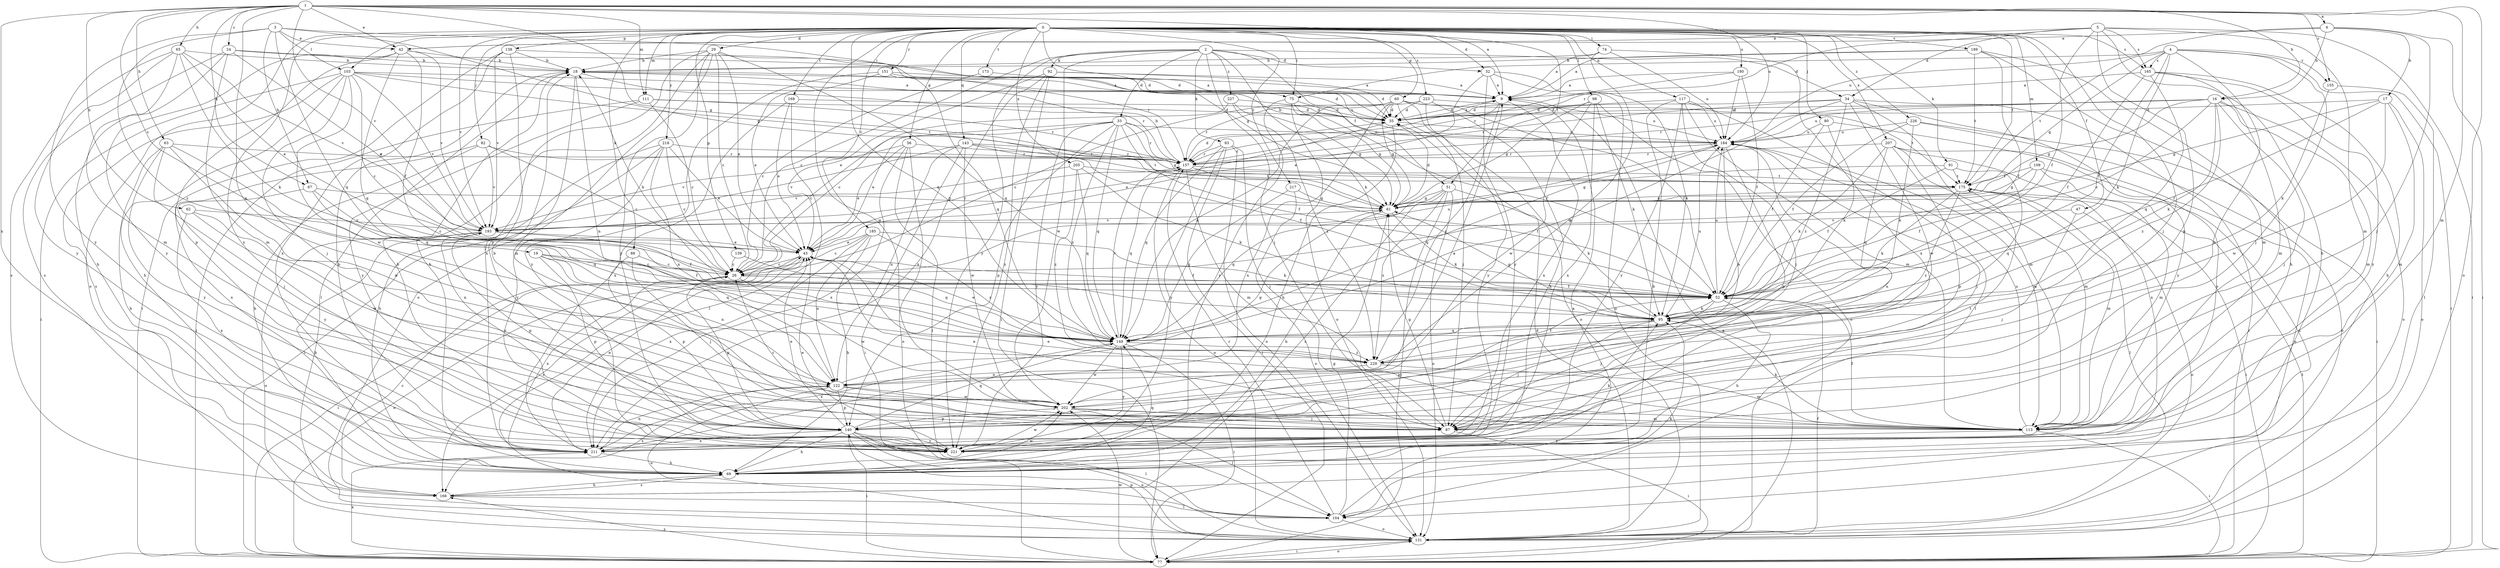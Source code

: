 strict digraph  {
0;
1;
2;
3;
4;
5;
6;
9;
16;
17;
18;
19;
24;
26;
29;
32;
33;
34;
35;
42;
43;
47;
51;
52;
56;
60;
61;
62;
63;
65;
67;
69;
74;
75;
77;
80;
82;
87;
88;
91;
92;
93;
95;
98;
103;
104;
109;
111;
113;
117;
122;
131;
138;
139;
140;
143;
149;
151;
155;
157;
165;
166;
168;
173;
175;
180;
184;
185;
189;
193;
202;
205;
207;
211;
217;
218;
221;
223;
226;
227;
229;
0 -> 29  [label=d];
0 -> 32  [label=d];
0 -> 47  [label=f];
0 -> 51  [label=f];
0 -> 56  [label=g];
0 -> 60  [label=g];
0 -> 61  [label=g];
0 -> 74  [label=i];
0 -> 75  [label=i];
0 -> 80  [label=j];
0 -> 82  [label=j];
0 -> 87  [label=j];
0 -> 88  [label=k];
0 -> 91  [label=k];
0 -> 98  [label=l];
0 -> 103  [label=l];
0 -> 109  [label=m];
0 -> 111  [label=m];
0 -> 117  [label=n];
0 -> 131  [label=o];
0 -> 138  [label=p];
0 -> 139  [label=p];
0 -> 143  [label=q];
0 -> 149  [label=q];
0 -> 151  [label=r];
0 -> 165  [label=s];
0 -> 168  [label=t];
0 -> 173  [label=t];
0 -> 175  [label=t];
0 -> 180  [label=u];
0 -> 185  [label=v];
0 -> 189  [label=v];
0 -> 193  [label=v];
0 -> 202  [label=w];
0 -> 205  [label=x];
0 -> 207  [label=x];
0 -> 217  [label=y];
0 -> 218  [label=y];
0 -> 221  [label=y];
0 -> 223  [label=z];
0 -> 226  [label=z];
1 -> 6  [label=a];
1 -> 9  [label=a];
1 -> 16  [label=b];
1 -> 19  [label=c];
1 -> 24  [label=c];
1 -> 42  [label=e];
1 -> 61  [label=g];
1 -> 62  [label=h];
1 -> 63  [label=h];
1 -> 65  [label=h];
1 -> 67  [label=h];
1 -> 111  [label=m];
1 -> 113  [label=m];
1 -> 122  [label=n];
1 -> 131  [label=o];
1 -> 155  [label=r];
1 -> 184  [label=u];
1 -> 193  [label=v];
1 -> 211  [label=x];
2 -> 26  [label=c];
2 -> 32  [label=d];
2 -> 33  [label=d];
2 -> 34  [label=d];
2 -> 51  [label=f];
2 -> 87  [label=j];
2 -> 92  [label=k];
2 -> 93  [label=k];
2 -> 95  [label=k];
2 -> 202  [label=w];
2 -> 221  [label=y];
2 -> 227  [label=z];
3 -> 42  [label=e];
3 -> 61  [label=g];
3 -> 67  [label=h];
3 -> 75  [label=i];
3 -> 103  [label=l];
3 -> 149  [label=q];
3 -> 221  [label=y];
3 -> 229  [label=z];
4 -> 52  [label=f];
4 -> 61  [label=g];
4 -> 75  [label=i];
4 -> 77  [label=i];
4 -> 87  [label=j];
4 -> 95  [label=k];
4 -> 140  [label=p];
4 -> 155  [label=r];
4 -> 165  [label=s];
4 -> 175  [label=t];
5 -> 34  [label=d];
5 -> 42  [label=e];
5 -> 52  [label=f];
5 -> 69  [label=h];
5 -> 77  [label=i];
5 -> 113  [label=m];
5 -> 140  [label=p];
5 -> 157  [label=r];
5 -> 165  [label=s];
6 -> 16  [label=b];
6 -> 17  [label=b];
6 -> 42  [label=e];
6 -> 77  [label=i];
6 -> 87  [label=j];
6 -> 184  [label=u];
9 -> 35  [label=d];
9 -> 157  [label=r];
9 -> 211  [label=x];
9 -> 229  [label=z];
16 -> 26  [label=c];
16 -> 35  [label=d];
16 -> 61  [label=g];
16 -> 87  [label=j];
16 -> 95  [label=k];
16 -> 113  [label=m];
16 -> 131  [label=o];
16 -> 157  [label=r];
16 -> 184  [label=u];
16 -> 229  [label=z];
17 -> 35  [label=d];
17 -> 52  [label=f];
17 -> 61  [label=g];
17 -> 113  [label=m];
17 -> 131  [label=o];
17 -> 202  [label=w];
18 -> 9  [label=a];
18 -> 104  [label=l];
18 -> 113  [label=m];
18 -> 122  [label=n];
18 -> 157  [label=r];
19 -> 26  [label=c];
19 -> 52  [label=f];
19 -> 122  [label=n];
19 -> 140  [label=p];
19 -> 149  [label=q];
24 -> 18  [label=b];
24 -> 35  [label=d];
24 -> 43  [label=e];
24 -> 69  [label=h];
24 -> 113  [label=m];
24 -> 166  [label=s];
26 -> 52  [label=f];
26 -> 140  [label=p];
26 -> 184  [label=u];
26 -> 202  [label=w];
26 -> 211  [label=x];
29 -> 18  [label=b];
29 -> 26  [label=c];
29 -> 43  [label=e];
29 -> 69  [label=h];
29 -> 131  [label=o];
29 -> 149  [label=q];
29 -> 157  [label=r];
29 -> 211  [label=x];
29 -> 221  [label=y];
32 -> 9  [label=a];
32 -> 43  [label=e];
32 -> 95  [label=k];
32 -> 131  [label=o];
32 -> 221  [label=y];
33 -> 26  [label=c];
33 -> 43  [label=e];
33 -> 52  [label=f];
33 -> 61  [label=g];
33 -> 140  [label=p];
33 -> 149  [label=q];
33 -> 157  [label=r];
33 -> 184  [label=u];
33 -> 221  [label=y];
33 -> 229  [label=z];
34 -> 35  [label=d];
34 -> 77  [label=i];
34 -> 113  [label=m];
34 -> 149  [label=q];
34 -> 157  [label=r];
34 -> 202  [label=w];
34 -> 221  [label=y];
34 -> 229  [label=z];
35 -> 9  [label=a];
35 -> 43  [label=e];
35 -> 69  [label=h];
35 -> 184  [label=u];
42 -> 18  [label=b];
42 -> 52  [label=f];
42 -> 140  [label=p];
42 -> 149  [label=q];
42 -> 193  [label=v];
42 -> 221  [label=y];
43 -> 26  [label=c];
43 -> 52  [label=f];
43 -> 77  [label=i];
43 -> 166  [label=s];
47 -> 87  [label=j];
47 -> 131  [label=o];
47 -> 193  [label=v];
51 -> 61  [label=g];
51 -> 77  [label=i];
51 -> 95  [label=k];
51 -> 131  [label=o];
51 -> 149  [label=q];
51 -> 166  [label=s];
51 -> 229  [label=z];
52 -> 18  [label=b];
52 -> 69  [label=h];
52 -> 87  [label=j];
52 -> 95  [label=k];
52 -> 184  [label=u];
56 -> 43  [label=e];
56 -> 104  [label=l];
56 -> 131  [label=o];
56 -> 157  [label=r];
56 -> 193  [label=v];
56 -> 211  [label=x];
60 -> 26  [label=c];
60 -> 35  [label=d];
60 -> 52  [label=f];
60 -> 61  [label=g];
60 -> 87  [label=j];
60 -> 131  [label=o];
60 -> 149  [label=q];
60 -> 175  [label=t];
60 -> 211  [label=x];
61 -> 35  [label=d];
61 -> 69  [label=h];
61 -> 95  [label=k];
61 -> 193  [label=v];
62 -> 122  [label=n];
62 -> 193  [label=v];
62 -> 202  [label=w];
62 -> 211  [label=x];
63 -> 69  [label=h];
63 -> 87  [label=j];
63 -> 149  [label=q];
63 -> 157  [label=r];
63 -> 202  [label=w];
63 -> 221  [label=y];
65 -> 18  [label=b];
65 -> 43  [label=e];
65 -> 95  [label=k];
65 -> 113  [label=m];
65 -> 166  [label=s];
65 -> 193  [label=v];
65 -> 221  [label=y];
67 -> 26  [label=c];
67 -> 61  [label=g];
67 -> 149  [label=q];
67 -> 221  [label=y];
69 -> 149  [label=q];
69 -> 166  [label=s];
69 -> 202  [label=w];
74 -> 9  [label=a];
74 -> 18  [label=b];
74 -> 122  [label=n];
74 -> 184  [label=u];
74 -> 211  [label=x];
75 -> 35  [label=d];
75 -> 52  [label=f];
75 -> 61  [label=g];
75 -> 131  [label=o];
75 -> 221  [label=y];
77 -> 9  [label=a];
77 -> 43  [label=e];
77 -> 131  [label=o];
77 -> 166  [label=s];
77 -> 175  [label=t];
77 -> 202  [label=w];
77 -> 211  [label=x];
80 -> 52  [label=f];
80 -> 95  [label=k];
80 -> 184  [label=u];
80 -> 221  [label=y];
82 -> 26  [label=c];
82 -> 69  [label=h];
82 -> 157  [label=r];
82 -> 193  [label=v];
82 -> 211  [label=x];
87 -> 26  [label=c];
87 -> 43  [label=e];
87 -> 61  [label=g];
87 -> 77  [label=i];
88 -> 26  [label=c];
88 -> 87  [label=j];
88 -> 140  [label=p];
91 -> 52  [label=f];
91 -> 61  [label=g];
91 -> 149  [label=q];
91 -> 175  [label=t];
92 -> 9  [label=a];
92 -> 35  [label=d];
92 -> 43  [label=e];
92 -> 77  [label=i];
92 -> 211  [label=x];
92 -> 221  [label=y];
93 -> 77  [label=i];
93 -> 87  [label=j];
93 -> 131  [label=o];
93 -> 149  [label=q];
93 -> 157  [label=r];
93 -> 221  [label=y];
95 -> 61  [label=g];
95 -> 87  [label=j];
95 -> 140  [label=p];
95 -> 149  [label=q];
95 -> 184  [label=u];
98 -> 35  [label=d];
98 -> 61  [label=g];
98 -> 95  [label=k];
98 -> 131  [label=o];
98 -> 202  [label=w];
98 -> 211  [label=x];
103 -> 9  [label=a];
103 -> 26  [label=c];
103 -> 35  [label=d];
103 -> 69  [label=h];
103 -> 77  [label=i];
103 -> 87  [label=j];
103 -> 166  [label=s];
103 -> 175  [label=t];
103 -> 193  [label=v];
103 -> 202  [label=w];
104 -> 9  [label=a];
104 -> 61  [label=g];
104 -> 95  [label=k];
104 -> 131  [label=o];
104 -> 157  [label=r];
109 -> 52  [label=f];
109 -> 61  [label=g];
109 -> 113  [label=m];
109 -> 166  [label=s];
109 -> 175  [label=t];
111 -> 26  [label=c];
111 -> 35  [label=d];
111 -> 77  [label=i];
111 -> 157  [label=r];
111 -> 221  [label=y];
113 -> 43  [label=e];
113 -> 52  [label=f];
113 -> 77  [label=i];
113 -> 95  [label=k];
113 -> 184  [label=u];
113 -> 221  [label=y];
117 -> 35  [label=d];
117 -> 69  [label=h];
117 -> 87  [label=j];
117 -> 104  [label=l];
117 -> 113  [label=m];
117 -> 184  [label=u];
117 -> 221  [label=y];
122 -> 61  [label=g];
122 -> 87  [label=j];
122 -> 131  [label=o];
122 -> 140  [label=p];
122 -> 166  [label=s];
122 -> 202  [label=w];
131 -> 35  [label=d];
131 -> 52  [label=f];
131 -> 77  [label=i];
131 -> 140  [label=p];
138 -> 18  [label=b];
138 -> 35  [label=d];
138 -> 77  [label=i];
138 -> 140  [label=p];
138 -> 193  [label=v];
138 -> 211  [label=x];
139 -> 26  [label=c];
139 -> 149  [label=q];
140 -> 18  [label=b];
140 -> 43  [label=e];
140 -> 69  [label=h];
140 -> 77  [label=i];
140 -> 104  [label=l];
140 -> 131  [label=o];
140 -> 149  [label=q];
140 -> 175  [label=t];
140 -> 184  [label=u];
140 -> 193  [label=v];
140 -> 211  [label=x];
140 -> 221  [label=y];
143 -> 52  [label=f];
143 -> 77  [label=i];
143 -> 122  [label=n];
143 -> 157  [label=r];
143 -> 175  [label=t];
143 -> 193  [label=v];
143 -> 202  [label=w];
149 -> 43  [label=e];
149 -> 77  [label=i];
149 -> 157  [label=r];
149 -> 202  [label=w];
149 -> 211  [label=x];
149 -> 221  [label=y];
149 -> 229  [label=z];
151 -> 9  [label=a];
151 -> 43  [label=e];
151 -> 149  [label=q];
151 -> 184  [label=u];
151 -> 221  [label=y];
155 -> 95  [label=k];
155 -> 104  [label=l];
157 -> 18  [label=b];
157 -> 35  [label=d];
157 -> 52  [label=f];
157 -> 113  [label=m];
157 -> 131  [label=o];
157 -> 149  [label=q];
157 -> 175  [label=t];
165 -> 9  [label=a];
165 -> 52  [label=f];
165 -> 69  [label=h];
165 -> 113  [label=m];
165 -> 149  [label=q];
165 -> 221  [label=y];
166 -> 26  [label=c];
166 -> 69  [label=h];
166 -> 104  [label=l];
168 -> 35  [label=d];
168 -> 43  [label=e];
168 -> 104  [label=l];
168 -> 211  [label=x];
173 -> 9  [label=a];
173 -> 26  [label=c];
175 -> 61  [label=g];
175 -> 77  [label=i];
175 -> 95  [label=k];
175 -> 104  [label=l];
175 -> 113  [label=m];
175 -> 229  [label=z];
180 -> 9  [label=a];
180 -> 52  [label=f];
180 -> 157  [label=r];
180 -> 184  [label=u];
184 -> 18  [label=b];
184 -> 87  [label=j];
184 -> 113  [label=m];
184 -> 122  [label=n];
184 -> 140  [label=p];
184 -> 149  [label=q];
184 -> 157  [label=r];
185 -> 26  [label=c];
185 -> 43  [label=e];
185 -> 69  [label=h];
185 -> 95  [label=k];
185 -> 122  [label=n];
185 -> 211  [label=x];
185 -> 229  [label=z];
189 -> 9  [label=a];
189 -> 18  [label=b];
189 -> 52  [label=f];
189 -> 69  [label=h];
189 -> 113  [label=m];
189 -> 175  [label=t];
193 -> 43  [label=e];
193 -> 52  [label=f];
193 -> 69  [label=h];
193 -> 131  [label=o];
193 -> 140  [label=p];
193 -> 157  [label=r];
202 -> 9  [label=a];
202 -> 87  [label=j];
202 -> 104  [label=l];
202 -> 113  [label=m];
202 -> 140  [label=p];
205 -> 95  [label=k];
205 -> 149  [label=q];
205 -> 175  [label=t];
205 -> 193  [label=v];
205 -> 229  [label=z];
207 -> 95  [label=k];
207 -> 113  [label=m];
207 -> 131  [label=o];
207 -> 140  [label=p];
207 -> 149  [label=q];
207 -> 157  [label=r];
207 -> 211  [label=x];
211 -> 18  [label=b];
211 -> 43  [label=e];
211 -> 69  [label=h];
211 -> 95  [label=k];
211 -> 122  [label=n];
217 -> 61  [label=g];
217 -> 131  [label=o];
217 -> 149  [label=q];
218 -> 26  [label=c];
218 -> 43  [label=e];
218 -> 69  [label=h];
218 -> 77  [label=i];
218 -> 122  [label=n];
218 -> 157  [label=r];
218 -> 221  [label=y];
221 -> 18  [label=b];
221 -> 43  [label=e];
221 -> 202  [label=w];
223 -> 35  [label=d];
223 -> 69  [label=h];
223 -> 157  [label=r];
223 -> 184  [label=u];
223 -> 221  [label=y];
226 -> 52  [label=f];
226 -> 77  [label=i];
226 -> 95  [label=k];
226 -> 131  [label=o];
226 -> 184  [label=u];
227 -> 26  [label=c];
227 -> 35  [label=d];
227 -> 61  [label=g];
227 -> 229  [label=z];
229 -> 52  [label=f];
229 -> 113  [label=m];
229 -> 122  [label=n];
}
